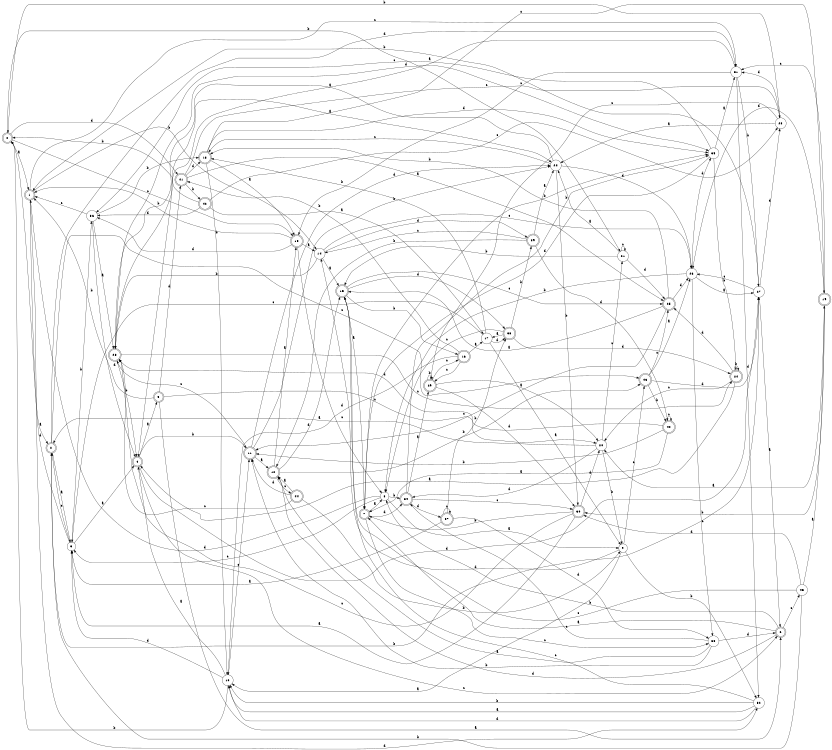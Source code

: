 digraph n37_1 {
__start0 [label="" shape="none"];

rankdir=LR;
size="8,5";

s0 [style="rounded,filled", color="black", fillcolor="white" shape="doublecircle", label="0"];
s1 [style="rounded,filled", color="black", fillcolor="white" shape="doublecircle", label="1"];
s2 [style="rounded,filled", color="black", fillcolor="white" shape="doublecircle", label="2"];
s3 [style="filled", color="black", fillcolor="white" shape="circle", label="3"];
s4 [style="rounded,filled", color="black", fillcolor="white" shape="doublecircle", label="4"];
s5 [style="rounded,filled", color="black", fillcolor="white" shape="doublecircle", label="5"];
s6 [style="rounded,filled", color="black", fillcolor="white" shape="doublecircle", label="6"];
s7 [style="rounded,filled", color="black", fillcolor="white" shape="doublecircle", label="7"];
s8 [style="filled", color="black", fillcolor="white" shape="circle", label="8"];
s9 [style="filled", color="black", fillcolor="white" shape="circle", label="9"];
s10 [style="filled", color="black", fillcolor="white" shape="circle", label="10"];
s11 [style="rounded,filled", color="black", fillcolor="white" shape="doublecircle", label="11"];
s12 [style="rounded,filled", color="black", fillcolor="white" shape="doublecircle", label="12"];
s13 [style="rounded,filled", color="black", fillcolor="white" shape="doublecircle", label="13"];
s14 [style="filled", color="black", fillcolor="white" shape="circle", label="14"];
s15 [style="rounded,filled", color="black", fillcolor="white" shape="doublecircle", label="15"];
s16 [style="rounded,filled", color="black", fillcolor="white" shape="doublecircle", label="16"];
s17 [style="filled", color="black", fillcolor="white" shape="circle", label="17"];
s18 [style="rounded,filled", color="black", fillcolor="white" shape="doublecircle", label="18"];
s19 [style="rounded,filled", color="black", fillcolor="white" shape="doublecircle", label="19"];
s20 [style="filled", color="black", fillcolor="white" shape="circle", label="20"];
s21 [style="filled", color="black", fillcolor="white" shape="circle", label="21"];
s22 [style="filled", color="black", fillcolor="white" shape="circle", label="22"];
s23 [style="rounded,filled", color="black", fillcolor="white" shape="doublecircle", label="23"];
s24 [style="rounded,filled", color="black", fillcolor="white" shape="doublecircle", label="24"];
s25 [style="rounded,filled", color="black", fillcolor="white" shape="doublecircle", label="25"];
s26 [style="filled", color="black", fillcolor="white" shape="circle", label="26"];
s27 [style="filled", color="black", fillcolor="white" shape="circle", label="27"];
s28 [style="filled", color="black", fillcolor="white" shape="circle", label="28"];
s29 [style="rounded,filled", color="black", fillcolor="white" shape="doublecircle", label="29"];
s30 [style="rounded,filled", color="black", fillcolor="white" shape="doublecircle", label="30"];
s31 [style="filled", color="black", fillcolor="white" shape="circle", label="31"];
s32 [style="filled", color="black", fillcolor="white" shape="circle", label="32"];
s33 [style="filled", color="black", fillcolor="white" shape="circle", label="33"];
s34 [style="rounded,filled", color="black", fillcolor="white" shape="doublecircle", label="34"];
s35 [style="filled", color="black", fillcolor="white" shape="circle", label="35"];
s36 [style="filled", color="black", fillcolor="white" shape="circle", label="36"];
s37 [style="rounded,filled", color="black", fillcolor="white" shape="doublecircle", label="37"];
s38 [style="rounded,filled", color="black", fillcolor="white" shape="doublecircle", label="38"];
s39 [style="rounded,filled", color="black", fillcolor="white" shape="doublecircle", label="39"];
s40 [style="rounded,filled", color="black", fillcolor="white" shape="doublecircle", label="40"];
s41 [style="rounded,filled", color="black", fillcolor="white" shape="doublecircle", label="41"];
s42 [style="rounded,filled", color="black", fillcolor="white" shape="doublecircle", label="42"];
s43 [style="rounded,filled", color="black", fillcolor="white" shape="doublecircle", label="43"];
s44 [style="rounded,filled", color="black", fillcolor="white" shape="doublecircle", label="44"];
s45 [style="filled", color="black", fillcolor="white" shape="circle", label="45"];
s0 -> s1 [label="a"];
s0 -> s21 [label="b"];
s0 -> s13 [label="c"];
s0 -> s41 [label="d"];
s1 -> s2 [label="a"];
s1 -> s14 [label="b"];
s1 -> s31 [label="c"];
s1 -> s32 [label="d"];
s2 -> s3 [label="a"];
s2 -> s27 [label="b"];
s2 -> s43 [label="c"];
s2 -> s31 [label="d"];
s3 -> s4 [label="a"];
s3 -> s36 [label="b"];
s3 -> s2 [label="c"];
s3 -> s0 [label="d"];
s4 -> s5 [label="a"];
s4 -> s11 [label="b"];
s4 -> s6 [label="c"];
s4 -> s27 [label="d"];
s5 -> s6 [label="a"];
s5 -> s1 [label="b"];
s5 -> s20 [label="c"];
s5 -> s41 [label="d"];
s6 -> s7 [label="a"];
s6 -> s8 [label="b"];
s6 -> s45 [label="c"];
s6 -> s12 [label="d"];
s7 -> s8 [label="a"];
s7 -> s35 [label="b"];
s7 -> s33 [label="c"];
s7 -> s34 [label="d"];
s8 -> s9 [label="a"];
s8 -> s34 [label="b"];
s8 -> s3 [label="c"];
s8 -> s1 [label="d"];
s9 -> s10 [label="a"];
s9 -> s32 [label="b"];
s9 -> s43 [label="c"];
s9 -> s14 [label="d"];
s10 -> s4 [label="a"];
s10 -> s0 [label="b"];
s10 -> s11 [label="c"];
s10 -> s3 [label="d"];
s11 -> s12 [label="a"];
s11 -> s22 [label="b"];
s11 -> s23 [label="c"];
s11 -> s22 [label="d"];
s12 -> s13 [label="a"];
s12 -> s43 [label="b"];
s12 -> s44 [label="c"];
s12 -> s15 [label="d"];
s13 -> s14 [label="a"];
s13 -> s1 [label="b"];
s13 -> s8 [label="c"];
s13 -> s36 [label="d"];
s14 -> s15 [label="a"];
s14 -> s23 [label="b"];
s14 -> s26 [label="c"];
s14 -> s39 [label="d"];
s15 -> s7 [label="a"];
s15 -> s16 [label="b"];
s15 -> s25 [label="c"];
s15 -> s38 [label="d"];
s16 -> s17 [label="a"];
s16 -> s41 [label="b"];
s16 -> s29 [label="c"];
s16 -> s10 [label="d"];
s17 -> s9 [label="a"];
s17 -> s18 [label="b"];
s17 -> s3 [label="c"];
s17 -> s38 [label="d"];
s18 -> s13 [label="a"];
s18 -> s10 [label="b"];
s18 -> s19 [label="c"];
s18 -> s35 [label="d"];
s19 -> s20 [label="a"];
s19 -> s30 [label="b"];
s19 -> s31 [label="c"];
s19 -> s26 [label="d"];
s20 -> s2 [label="a"];
s20 -> s9 [label="b"];
s20 -> s21 [label="c"];
s20 -> s34 [label="d"];
s21 -> s22 [label="a"];
s21 -> s15 [label="b"];
s21 -> s21 [label="c"];
s21 -> s25 [label="d"];
s22 -> s23 [label="a"];
s22 -> s30 [label="b"];
s22 -> s18 [label="c"];
s22 -> s26 [label="d"];
s23 -> s22 [label="a"];
s23 -> s4 [label="b"];
s23 -> s24 [label="c"];
s23 -> s35 [label="d"];
s24 -> s4 [label="a"];
s24 -> s24 [label="b"];
s24 -> s20 [label="c"];
s24 -> s25 [label="d"];
s25 -> s15 [label="a"];
s25 -> s18 [label="b"];
s25 -> s11 [label="c"];
s25 -> s26 [label="d"];
s26 -> s27 [label="a"];
s26 -> s8 [label="b"];
s26 -> s33 [label="c"];
s26 -> s35 [label="d"];
s27 -> s6 [label="a"];
s27 -> s1 [label="b"];
s27 -> s26 [label="c"];
s27 -> s28 [label="d"];
s28 -> s22 [label="a"];
s28 -> s0 [label="b"];
s28 -> s29 [label="c"];
s28 -> s31 [label="d"];
s29 -> s20 [label="a"];
s29 -> s29 [label="b"];
s29 -> s16 [label="c"];
s29 -> s30 [label="d"];
s30 -> s3 [label="a"];
s30 -> s7 [label="b"];
s30 -> s23 [label="c"];
s30 -> s20 [label="d"];
s31 -> s4 [label="a"];
s31 -> s27 [label="b"];
s31 -> s13 [label="c"];
s31 -> s32 [label="d"];
s32 -> s10 [label="a"];
s32 -> s10 [label="b"];
s32 -> s15 [label="c"];
s32 -> s10 [label="d"];
s33 -> s12 [label="a"];
s33 -> s11 [label="b"];
s33 -> s34 [label="c"];
s33 -> s6 [label="d"];
s34 -> s29 [label="a"];
s34 -> s35 [label="b"];
s34 -> s30 [label="c"];
s34 -> s37 [label="d"];
s35 -> s31 [label="a"];
s35 -> s24 [label="b"];
s35 -> s36 [label="c"];
s35 -> s7 [label="d"];
s36 -> s23 [label="a"];
s36 -> s18 [label="b"];
s36 -> s1 [label="c"];
s36 -> s4 [label="d"];
s37 -> s3 [label="a"];
s37 -> s38 [label="b"];
s37 -> s37 [label="c"];
s37 -> s33 [label="d"];
s38 -> s17 [label="a"];
s38 -> s39 [label="b"];
s38 -> s8 [label="c"];
s38 -> s24 [label="d"];
s39 -> s22 [label="a"];
s39 -> s12 [label="b"];
s39 -> s14 [label="c"];
s39 -> s40 [label="d"];
s40 -> s7 [label="a"];
s40 -> s11 [label="b"];
s40 -> s40 [label="c"];
s40 -> s23 [label="d"];
s41 -> s25 [label="a"];
s41 -> s42 [label="b"];
s41 -> s28 [label="c"];
s41 -> s18 [label="d"];
s42 -> s17 [label="a"];
s42 -> s0 [label="b"];
s42 -> s28 [label="c"];
s42 -> s36 [label="d"];
s43 -> s26 [label="a"];
s43 -> s40 [label="b"];
s43 -> s25 [label="c"];
s43 -> s27 [label="d"];
s44 -> s12 [label="a"];
s44 -> s9 [label="b"];
s44 -> s23 [label="c"];
s44 -> s11 [label="d"];
s45 -> s19 [label="a"];
s45 -> s2 [label="b"];
s45 -> s15 [label="c"];
s45 -> s30 [label="d"];

}